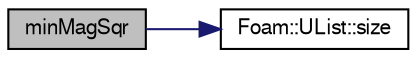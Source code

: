 digraph "minMagSqr"
{
  bgcolor="transparent";
  edge [fontname="FreeSans",fontsize="10",labelfontname="FreeSans",labelfontsize="10"];
  node [fontname="FreeSans",fontsize="10",shape=record];
  rankdir="LR";
  Node67148 [label="minMagSqr",height=0.2,width=0.4,color="black", fillcolor="grey75", style="filled", fontcolor="black"];
  Node67148 -> Node67149 [color="midnightblue",fontsize="10",style="solid",fontname="FreeSans"];
  Node67149 [label="Foam::UList::size",height=0.2,width=0.4,color="black",URL="$a25698.html#a47b3bf30da1eb3ab8076b5fbe00e0494",tooltip="Return the number of elements in the UList. "];
}
